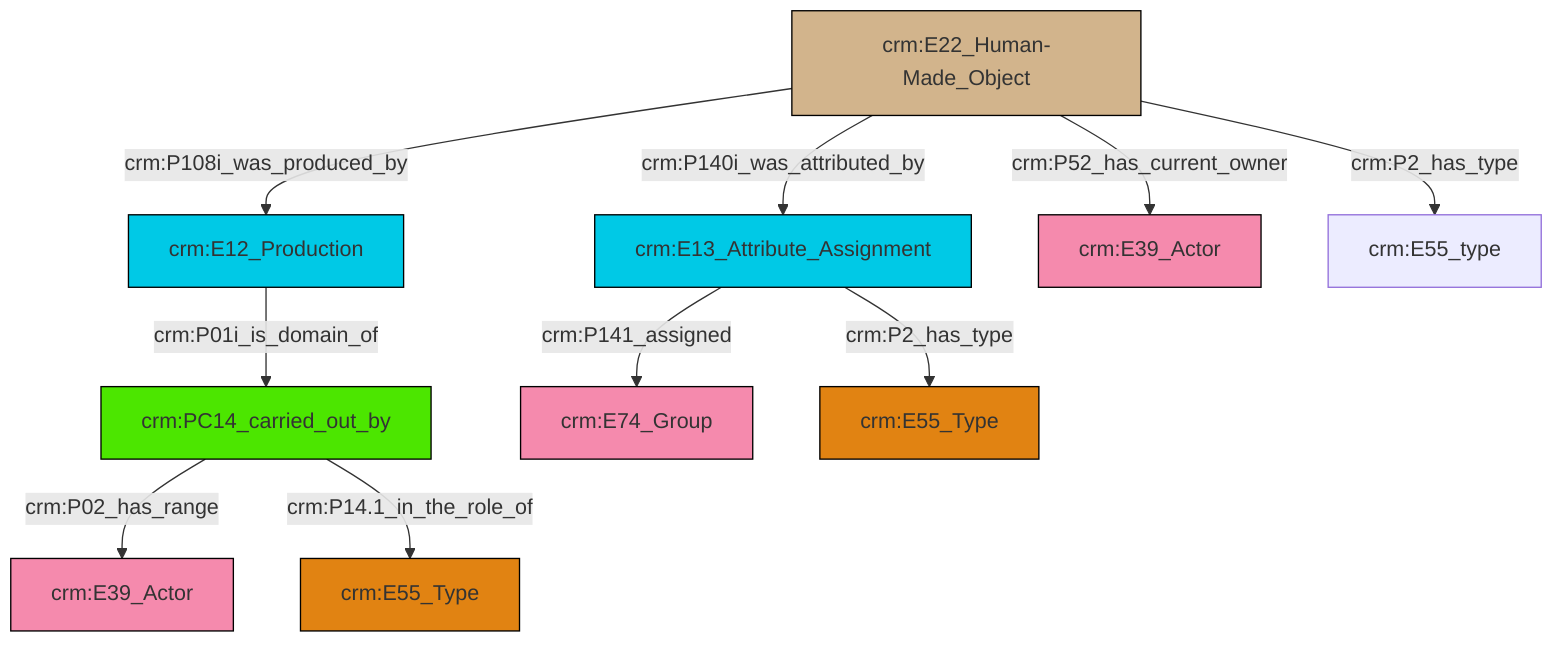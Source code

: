 graph TD
classDef Literal fill:#f2f2f2,stroke:#000000;
classDef CRM_Entity fill:#FFFFFF,stroke:#000000;
classDef Temporal_Entity fill:#00C9E6, stroke:#000000;
classDef Type fill:#E18312, stroke:#000000;
classDef Time-Span fill:#2C9C91, stroke:#000000;
classDef Appellation fill:#FFEB7F, stroke:#000000;
classDef Place fill:#008836, stroke:#000000;
classDef Persistent_Item fill:#B266B2, stroke:#000000;
classDef Conceptual_Object fill:#FFD700, stroke:#000000;
classDef Physical_Thing fill:#D2B48C, stroke:#000000;
classDef Actor fill:#f58aad, stroke:#000000;
classDef PC_Classes fill:#4ce600, stroke:#000000;
classDef Multi fill:#cccccc,stroke:#000000;

6["crm:PC14_carried_out_by"]:::PC_Classes -->|crm:P02_has_range| 7["crm:E39_Actor"]:::Actor
8["crm:E22_Human-Made_Object"]:::Physical_Thing -->|crm:P108i_was_produced_by| 9["crm:E12_Production"]:::Temporal_Entity
8["crm:E22_Human-Made_Object"]:::Physical_Thing -->|crm:P140i_was_attributed_by| 10["crm:E13_Attribute_Assignment"]:::Temporal_Entity
8["crm:E22_Human-Made_Object"]:::Physical_Thing -->|crm:P52_has_current_owner| 4["crm:E39_Actor"]:::Actor
8["crm:E22_Human-Made_Object"]:::Physical_Thing -->|crm:P2_has_type| 2["crm:E55_type"]:::Default
9["crm:E12_Production"]:::Temporal_Entity -->|crm:P01i_is_domain_of| 6["crm:PC14_carried_out_by"]:::PC_Classes
10["crm:E13_Attribute_Assignment"]:::Temporal_Entity -->|crm:P141_assigned| 18["crm:E74_Group"]:::Actor
6["crm:PC14_carried_out_by"]:::PC_Classes -->|crm:P14.1_in_the_role_of| 16["crm:E55_Type"]:::Type
10["crm:E13_Attribute_Assignment"]:::Temporal_Entity -->|crm:P2_has_type| 0["crm:E55_Type"]:::Type